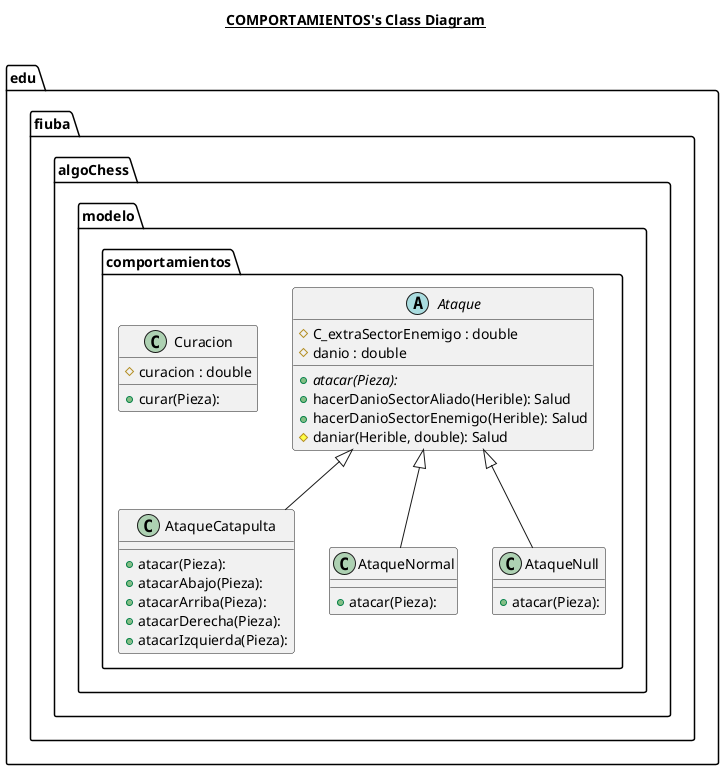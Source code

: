 @startuml

title __COMPORTAMIENTOS's Class Diagram__\n


      abstract class edu.fiuba.algoChess.modelo.comportamientos.Ataque {
          # C_extraSectorEnemigo : double
          # danio : double
          {abstract} + atacar(Pieza):
          + hacerDanioSectorAliado(Herible): Salud
          + hacerDanioSectorEnemigo(Herible): Salud
          # daniar(Herible, double): Salud
      }


  


      class edu.fiuba.algoChess.modelo.comportamientos.AtaqueCatapulta {
          + atacar(Pieza):
          + atacarAbajo(Pieza):
          + atacarArriba(Pieza):
          + atacarDerecha(Pieza):
          + atacarIzquierda(Pieza):
      }


  



      class edu.fiuba.algoChess.modelo.comportamientos.AtaqueNormal {
          + atacar(Pieza):
      }


  



      class edu.fiuba.algoChess.modelo.comportamientos.AtaqueNull {
          + atacar(Pieza):
      }


  



      class edu.fiuba.algoChess.modelo.comportamientos.Curacion {
          # curacion : double
          + curar(Pieza):
      }


  

  edu.fiuba.algoChess.modelo.comportamientos.AtaqueCatapulta -up-|> edu.fiuba.algoChess.modelo.comportamientos.Ataque
  edu.fiuba.algoChess.modelo.comportamientos.AtaqueNormal -up-|> edu.fiuba.algoChess.modelo.comportamientos.Ataque
  edu.fiuba.algoChess.modelo.comportamientos.AtaqueNull -up-|> edu.fiuba.algoChess.modelo.comportamientos.Ataque


@enduml
